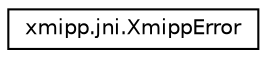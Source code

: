 digraph "Graphical Class Hierarchy"
{
  edge [fontname="Helvetica",fontsize="10",labelfontname="Helvetica",labelfontsize="10"];
  node [fontname="Helvetica",fontsize="10",shape=record];
  rankdir="LR";
  Node0 [label="xmipp.jni.XmippError",height=0.2,width=0.4,color="black", fillcolor="white", style="filled",URL="$classxmipp_1_1jni_1_1XmippError.html"];
}
